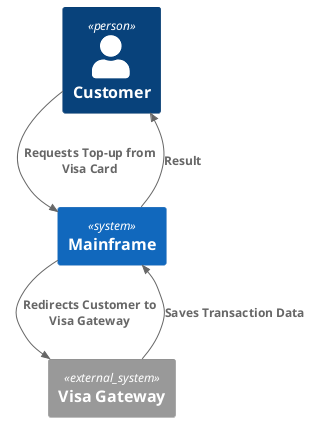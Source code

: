 @startuml Visa Card To Wallet - System
!include <C4/C4_Context.puml>

Person(customerRef, "Customer")
System(mainRef, "Mainframe")
System_Ext(visaRef, "Visa Gateway")

Rel(customerRef, mainRef, "Requests Top-up from Visa Card")
Rel(mainRef, visaRef, "Redirects Customer to Visa Gateway")
Rel(visaRef, mainRef, "Saves Transaction Data")
Rel(mainRef, customerRef, "Result")
@enduml
